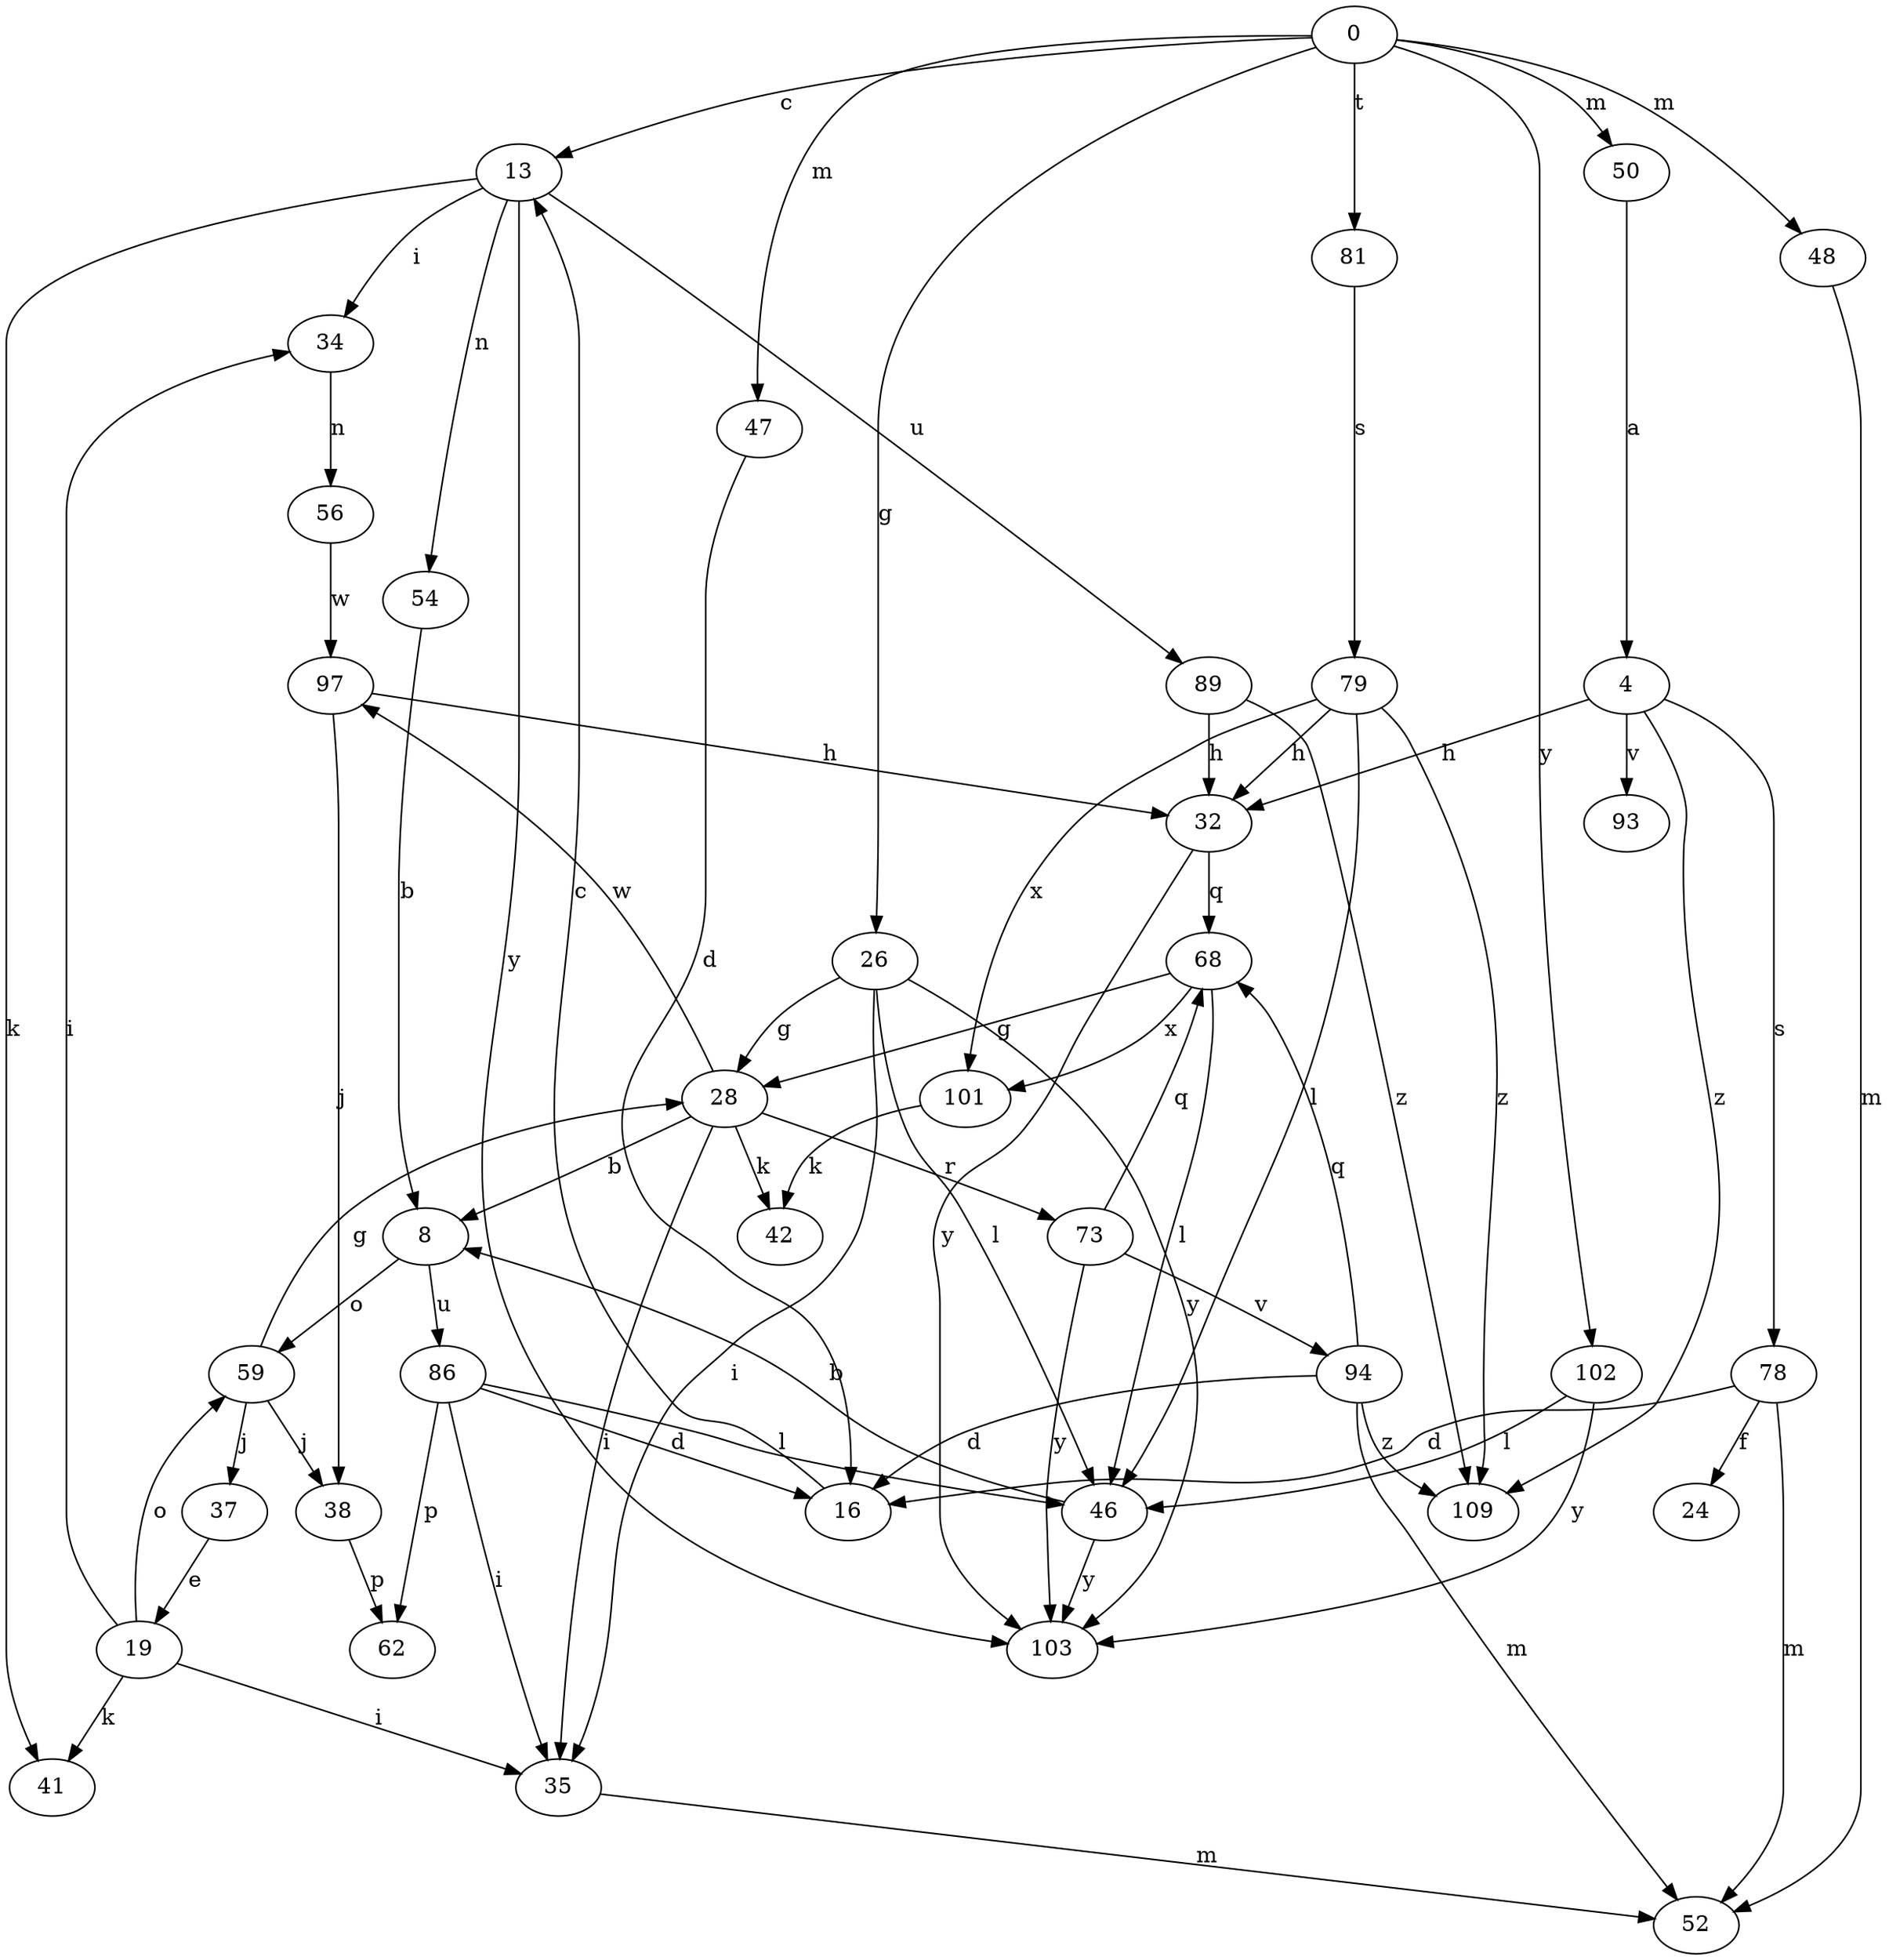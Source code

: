 strict digraph  {
0;
4;
8;
13;
16;
19;
24;
26;
28;
32;
34;
35;
37;
38;
41;
42;
46;
47;
48;
50;
52;
54;
56;
59;
62;
68;
73;
78;
79;
81;
86;
89;
93;
94;
97;
101;
102;
103;
109;
0 -> 13  [label=c];
0 -> 26  [label=g];
0 -> 47  [label=m];
0 -> 48  [label=m];
0 -> 50  [label=m];
0 -> 81  [label=t];
0 -> 102  [label=y];
4 -> 32  [label=h];
4 -> 78  [label=s];
4 -> 93  [label=v];
4 -> 109  [label=z];
8 -> 59  [label=o];
8 -> 86  [label=u];
13 -> 34  [label=i];
13 -> 41  [label=k];
13 -> 54  [label=n];
13 -> 89  [label=u];
13 -> 103  [label=y];
16 -> 13  [label=c];
19 -> 34  [label=i];
19 -> 35  [label=i];
19 -> 41  [label=k];
19 -> 59  [label=o];
26 -> 28  [label=g];
26 -> 35  [label=i];
26 -> 46  [label=l];
26 -> 103  [label=y];
28 -> 8  [label=b];
28 -> 35  [label=i];
28 -> 42  [label=k];
28 -> 73  [label=r];
28 -> 97  [label=w];
32 -> 68  [label=q];
32 -> 103  [label=y];
34 -> 56  [label=n];
35 -> 52  [label=m];
37 -> 19  [label=e];
38 -> 62  [label=p];
46 -> 8  [label=b];
46 -> 103  [label=y];
47 -> 16  [label=d];
48 -> 52  [label=m];
50 -> 4  [label=a];
54 -> 8  [label=b];
56 -> 97  [label=w];
59 -> 28  [label=g];
59 -> 37  [label=j];
59 -> 38  [label=j];
68 -> 28  [label=g];
68 -> 46  [label=l];
68 -> 101  [label=x];
73 -> 68  [label=q];
73 -> 94  [label=v];
73 -> 103  [label=y];
78 -> 16  [label=d];
78 -> 24  [label=f];
78 -> 52  [label=m];
79 -> 32  [label=h];
79 -> 46  [label=l];
79 -> 101  [label=x];
79 -> 109  [label=z];
81 -> 79  [label=s];
86 -> 16  [label=d];
86 -> 35  [label=i];
86 -> 46  [label=l];
86 -> 62  [label=p];
89 -> 32  [label=h];
89 -> 109  [label=z];
94 -> 16  [label=d];
94 -> 52  [label=m];
94 -> 68  [label=q];
94 -> 109  [label=z];
97 -> 32  [label=h];
97 -> 38  [label=j];
101 -> 42  [label=k];
102 -> 46  [label=l];
102 -> 103  [label=y];
}
